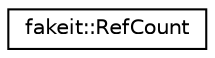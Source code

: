 digraph "Graphical Class Hierarchy"
{
  edge [fontname="Helvetica",fontsize="10",labelfontname="Helvetica",labelfontsize="10"];
  node [fontname="Helvetica",fontsize="10",shape=record];
  rankdir="LR";
  Node1 [label="fakeit::RefCount",height=0.2,width=0.4,color="black", fillcolor="white", style="filled",URL="$d6/df7/classfakeit_1_1RefCount.html"];
}
